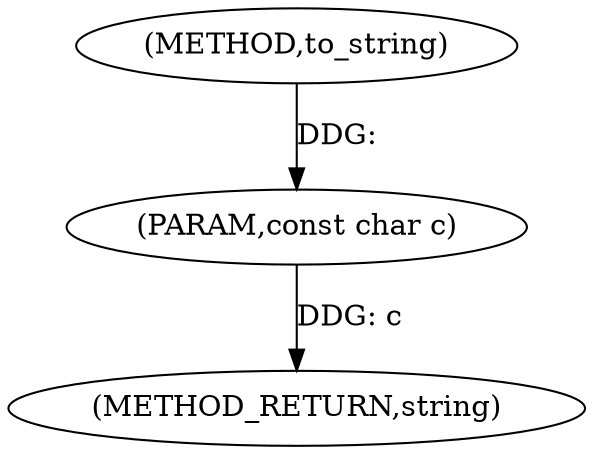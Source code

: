 digraph "to_string" {  
"1000146" [label = "(METHOD,to_string)" ]
"1000150" [label = "(METHOD_RETURN,string)" ]
"1000147" [label = "(PARAM,const char c)" ]
  "1000147" -> "1000150"  [ label = "DDG: c"] 
  "1000146" -> "1000147"  [ label = "DDG: "] 
}
